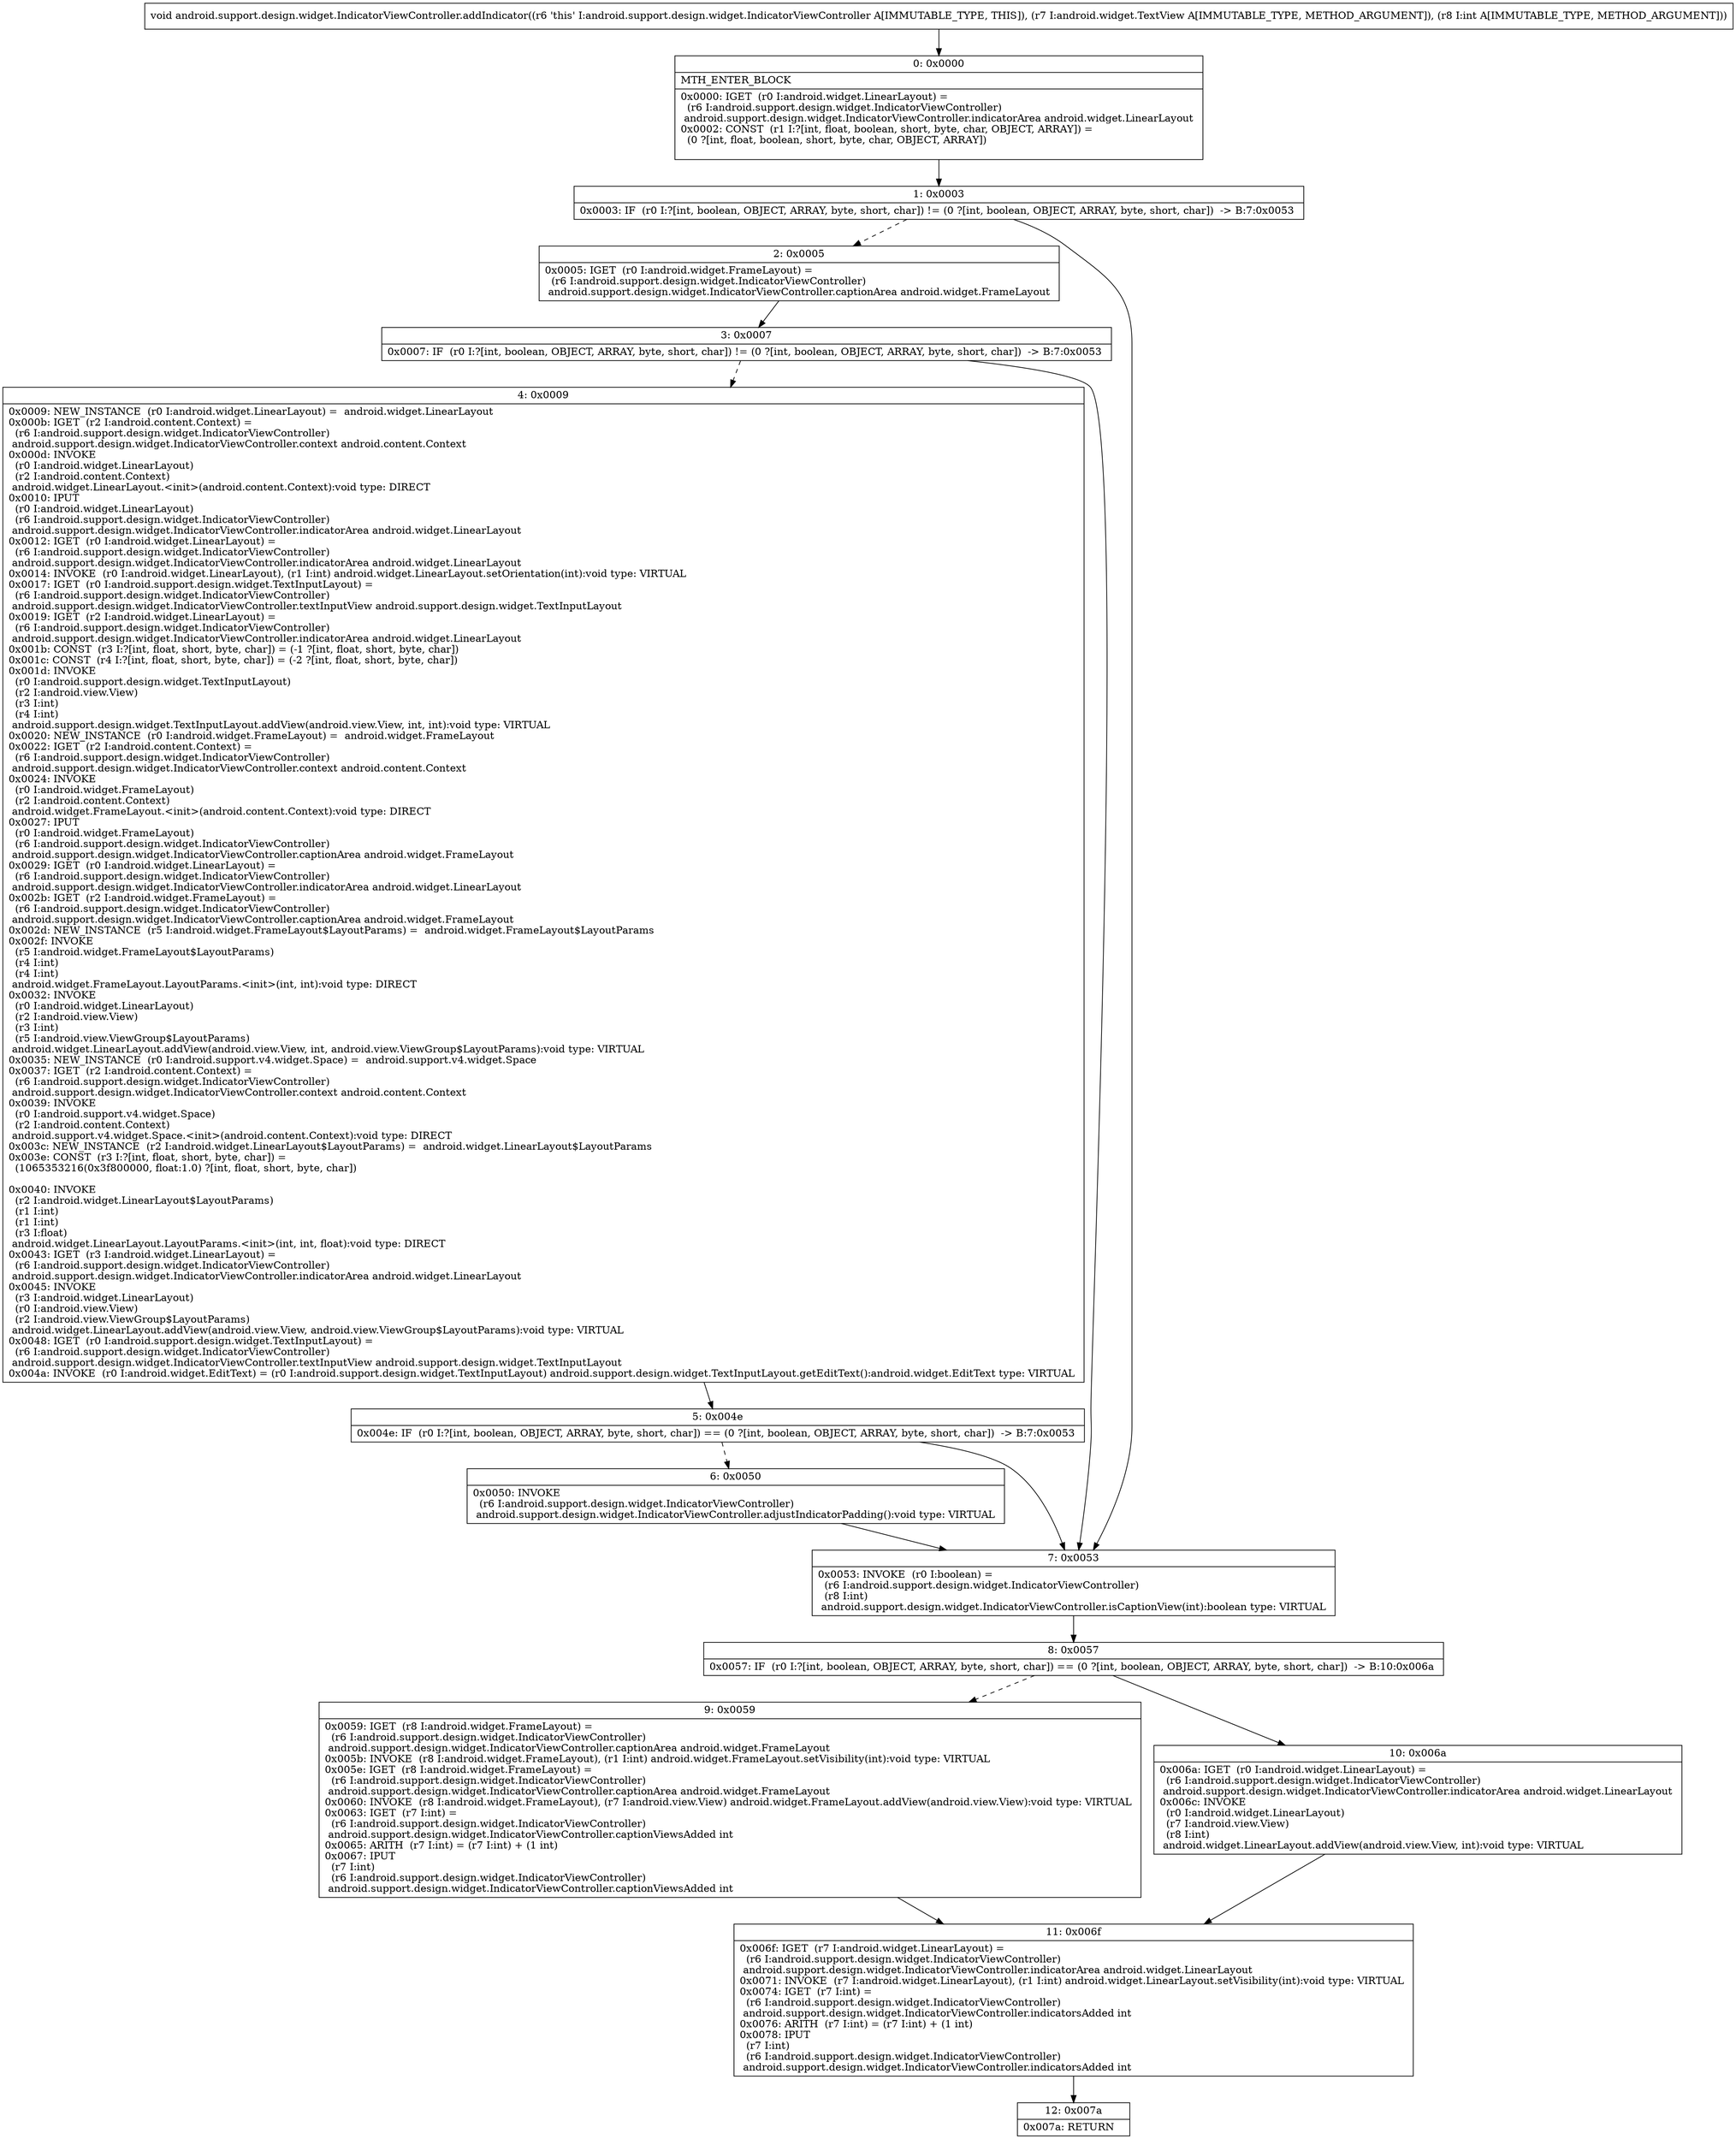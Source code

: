 digraph "CFG forandroid.support.design.widget.IndicatorViewController.addIndicator(Landroid\/widget\/TextView;I)V" {
Node_0 [shape=record,label="{0\:\ 0x0000|MTH_ENTER_BLOCK\l|0x0000: IGET  (r0 I:android.widget.LinearLayout) = \l  (r6 I:android.support.design.widget.IndicatorViewController)\l android.support.design.widget.IndicatorViewController.indicatorArea android.widget.LinearLayout \l0x0002: CONST  (r1 I:?[int, float, boolean, short, byte, char, OBJECT, ARRAY]) = \l  (0 ?[int, float, boolean, short, byte, char, OBJECT, ARRAY])\l \l}"];
Node_1 [shape=record,label="{1\:\ 0x0003|0x0003: IF  (r0 I:?[int, boolean, OBJECT, ARRAY, byte, short, char]) != (0 ?[int, boolean, OBJECT, ARRAY, byte, short, char])  \-\> B:7:0x0053 \l}"];
Node_2 [shape=record,label="{2\:\ 0x0005|0x0005: IGET  (r0 I:android.widget.FrameLayout) = \l  (r6 I:android.support.design.widget.IndicatorViewController)\l android.support.design.widget.IndicatorViewController.captionArea android.widget.FrameLayout \l}"];
Node_3 [shape=record,label="{3\:\ 0x0007|0x0007: IF  (r0 I:?[int, boolean, OBJECT, ARRAY, byte, short, char]) != (0 ?[int, boolean, OBJECT, ARRAY, byte, short, char])  \-\> B:7:0x0053 \l}"];
Node_4 [shape=record,label="{4\:\ 0x0009|0x0009: NEW_INSTANCE  (r0 I:android.widget.LinearLayout) =  android.widget.LinearLayout \l0x000b: IGET  (r2 I:android.content.Context) = \l  (r6 I:android.support.design.widget.IndicatorViewController)\l android.support.design.widget.IndicatorViewController.context android.content.Context \l0x000d: INVOKE  \l  (r0 I:android.widget.LinearLayout)\l  (r2 I:android.content.Context)\l android.widget.LinearLayout.\<init\>(android.content.Context):void type: DIRECT \l0x0010: IPUT  \l  (r0 I:android.widget.LinearLayout)\l  (r6 I:android.support.design.widget.IndicatorViewController)\l android.support.design.widget.IndicatorViewController.indicatorArea android.widget.LinearLayout \l0x0012: IGET  (r0 I:android.widget.LinearLayout) = \l  (r6 I:android.support.design.widget.IndicatorViewController)\l android.support.design.widget.IndicatorViewController.indicatorArea android.widget.LinearLayout \l0x0014: INVOKE  (r0 I:android.widget.LinearLayout), (r1 I:int) android.widget.LinearLayout.setOrientation(int):void type: VIRTUAL \l0x0017: IGET  (r0 I:android.support.design.widget.TextInputLayout) = \l  (r6 I:android.support.design.widget.IndicatorViewController)\l android.support.design.widget.IndicatorViewController.textInputView android.support.design.widget.TextInputLayout \l0x0019: IGET  (r2 I:android.widget.LinearLayout) = \l  (r6 I:android.support.design.widget.IndicatorViewController)\l android.support.design.widget.IndicatorViewController.indicatorArea android.widget.LinearLayout \l0x001b: CONST  (r3 I:?[int, float, short, byte, char]) = (\-1 ?[int, float, short, byte, char]) \l0x001c: CONST  (r4 I:?[int, float, short, byte, char]) = (\-2 ?[int, float, short, byte, char]) \l0x001d: INVOKE  \l  (r0 I:android.support.design.widget.TextInputLayout)\l  (r2 I:android.view.View)\l  (r3 I:int)\l  (r4 I:int)\l android.support.design.widget.TextInputLayout.addView(android.view.View, int, int):void type: VIRTUAL \l0x0020: NEW_INSTANCE  (r0 I:android.widget.FrameLayout) =  android.widget.FrameLayout \l0x0022: IGET  (r2 I:android.content.Context) = \l  (r6 I:android.support.design.widget.IndicatorViewController)\l android.support.design.widget.IndicatorViewController.context android.content.Context \l0x0024: INVOKE  \l  (r0 I:android.widget.FrameLayout)\l  (r2 I:android.content.Context)\l android.widget.FrameLayout.\<init\>(android.content.Context):void type: DIRECT \l0x0027: IPUT  \l  (r0 I:android.widget.FrameLayout)\l  (r6 I:android.support.design.widget.IndicatorViewController)\l android.support.design.widget.IndicatorViewController.captionArea android.widget.FrameLayout \l0x0029: IGET  (r0 I:android.widget.LinearLayout) = \l  (r6 I:android.support.design.widget.IndicatorViewController)\l android.support.design.widget.IndicatorViewController.indicatorArea android.widget.LinearLayout \l0x002b: IGET  (r2 I:android.widget.FrameLayout) = \l  (r6 I:android.support.design.widget.IndicatorViewController)\l android.support.design.widget.IndicatorViewController.captionArea android.widget.FrameLayout \l0x002d: NEW_INSTANCE  (r5 I:android.widget.FrameLayout$LayoutParams) =  android.widget.FrameLayout$LayoutParams \l0x002f: INVOKE  \l  (r5 I:android.widget.FrameLayout$LayoutParams)\l  (r4 I:int)\l  (r4 I:int)\l android.widget.FrameLayout.LayoutParams.\<init\>(int, int):void type: DIRECT \l0x0032: INVOKE  \l  (r0 I:android.widget.LinearLayout)\l  (r2 I:android.view.View)\l  (r3 I:int)\l  (r5 I:android.view.ViewGroup$LayoutParams)\l android.widget.LinearLayout.addView(android.view.View, int, android.view.ViewGroup$LayoutParams):void type: VIRTUAL \l0x0035: NEW_INSTANCE  (r0 I:android.support.v4.widget.Space) =  android.support.v4.widget.Space \l0x0037: IGET  (r2 I:android.content.Context) = \l  (r6 I:android.support.design.widget.IndicatorViewController)\l android.support.design.widget.IndicatorViewController.context android.content.Context \l0x0039: INVOKE  \l  (r0 I:android.support.v4.widget.Space)\l  (r2 I:android.content.Context)\l android.support.v4.widget.Space.\<init\>(android.content.Context):void type: DIRECT \l0x003c: NEW_INSTANCE  (r2 I:android.widget.LinearLayout$LayoutParams) =  android.widget.LinearLayout$LayoutParams \l0x003e: CONST  (r3 I:?[int, float, short, byte, char]) = \l  (1065353216(0x3f800000, float:1.0) ?[int, float, short, byte, char])\l \l0x0040: INVOKE  \l  (r2 I:android.widget.LinearLayout$LayoutParams)\l  (r1 I:int)\l  (r1 I:int)\l  (r3 I:float)\l android.widget.LinearLayout.LayoutParams.\<init\>(int, int, float):void type: DIRECT \l0x0043: IGET  (r3 I:android.widget.LinearLayout) = \l  (r6 I:android.support.design.widget.IndicatorViewController)\l android.support.design.widget.IndicatorViewController.indicatorArea android.widget.LinearLayout \l0x0045: INVOKE  \l  (r3 I:android.widget.LinearLayout)\l  (r0 I:android.view.View)\l  (r2 I:android.view.ViewGroup$LayoutParams)\l android.widget.LinearLayout.addView(android.view.View, android.view.ViewGroup$LayoutParams):void type: VIRTUAL \l0x0048: IGET  (r0 I:android.support.design.widget.TextInputLayout) = \l  (r6 I:android.support.design.widget.IndicatorViewController)\l android.support.design.widget.IndicatorViewController.textInputView android.support.design.widget.TextInputLayout \l0x004a: INVOKE  (r0 I:android.widget.EditText) = (r0 I:android.support.design.widget.TextInputLayout) android.support.design.widget.TextInputLayout.getEditText():android.widget.EditText type: VIRTUAL \l}"];
Node_5 [shape=record,label="{5\:\ 0x004e|0x004e: IF  (r0 I:?[int, boolean, OBJECT, ARRAY, byte, short, char]) == (0 ?[int, boolean, OBJECT, ARRAY, byte, short, char])  \-\> B:7:0x0053 \l}"];
Node_6 [shape=record,label="{6\:\ 0x0050|0x0050: INVOKE  \l  (r6 I:android.support.design.widget.IndicatorViewController)\l android.support.design.widget.IndicatorViewController.adjustIndicatorPadding():void type: VIRTUAL \l}"];
Node_7 [shape=record,label="{7\:\ 0x0053|0x0053: INVOKE  (r0 I:boolean) = \l  (r6 I:android.support.design.widget.IndicatorViewController)\l  (r8 I:int)\l android.support.design.widget.IndicatorViewController.isCaptionView(int):boolean type: VIRTUAL \l}"];
Node_8 [shape=record,label="{8\:\ 0x0057|0x0057: IF  (r0 I:?[int, boolean, OBJECT, ARRAY, byte, short, char]) == (0 ?[int, boolean, OBJECT, ARRAY, byte, short, char])  \-\> B:10:0x006a \l}"];
Node_9 [shape=record,label="{9\:\ 0x0059|0x0059: IGET  (r8 I:android.widget.FrameLayout) = \l  (r6 I:android.support.design.widget.IndicatorViewController)\l android.support.design.widget.IndicatorViewController.captionArea android.widget.FrameLayout \l0x005b: INVOKE  (r8 I:android.widget.FrameLayout), (r1 I:int) android.widget.FrameLayout.setVisibility(int):void type: VIRTUAL \l0x005e: IGET  (r8 I:android.widget.FrameLayout) = \l  (r6 I:android.support.design.widget.IndicatorViewController)\l android.support.design.widget.IndicatorViewController.captionArea android.widget.FrameLayout \l0x0060: INVOKE  (r8 I:android.widget.FrameLayout), (r7 I:android.view.View) android.widget.FrameLayout.addView(android.view.View):void type: VIRTUAL \l0x0063: IGET  (r7 I:int) = \l  (r6 I:android.support.design.widget.IndicatorViewController)\l android.support.design.widget.IndicatorViewController.captionViewsAdded int \l0x0065: ARITH  (r7 I:int) = (r7 I:int) + (1 int) \l0x0067: IPUT  \l  (r7 I:int)\l  (r6 I:android.support.design.widget.IndicatorViewController)\l android.support.design.widget.IndicatorViewController.captionViewsAdded int \l}"];
Node_10 [shape=record,label="{10\:\ 0x006a|0x006a: IGET  (r0 I:android.widget.LinearLayout) = \l  (r6 I:android.support.design.widget.IndicatorViewController)\l android.support.design.widget.IndicatorViewController.indicatorArea android.widget.LinearLayout \l0x006c: INVOKE  \l  (r0 I:android.widget.LinearLayout)\l  (r7 I:android.view.View)\l  (r8 I:int)\l android.widget.LinearLayout.addView(android.view.View, int):void type: VIRTUAL \l}"];
Node_11 [shape=record,label="{11\:\ 0x006f|0x006f: IGET  (r7 I:android.widget.LinearLayout) = \l  (r6 I:android.support.design.widget.IndicatorViewController)\l android.support.design.widget.IndicatorViewController.indicatorArea android.widget.LinearLayout \l0x0071: INVOKE  (r7 I:android.widget.LinearLayout), (r1 I:int) android.widget.LinearLayout.setVisibility(int):void type: VIRTUAL \l0x0074: IGET  (r7 I:int) = \l  (r6 I:android.support.design.widget.IndicatorViewController)\l android.support.design.widget.IndicatorViewController.indicatorsAdded int \l0x0076: ARITH  (r7 I:int) = (r7 I:int) + (1 int) \l0x0078: IPUT  \l  (r7 I:int)\l  (r6 I:android.support.design.widget.IndicatorViewController)\l android.support.design.widget.IndicatorViewController.indicatorsAdded int \l}"];
Node_12 [shape=record,label="{12\:\ 0x007a|0x007a: RETURN   \l}"];
MethodNode[shape=record,label="{void android.support.design.widget.IndicatorViewController.addIndicator((r6 'this' I:android.support.design.widget.IndicatorViewController A[IMMUTABLE_TYPE, THIS]), (r7 I:android.widget.TextView A[IMMUTABLE_TYPE, METHOD_ARGUMENT]), (r8 I:int A[IMMUTABLE_TYPE, METHOD_ARGUMENT])) }"];
MethodNode -> Node_0;
Node_0 -> Node_1;
Node_1 -> Node_2[style=dashed];
Node_1 -> Node_7;
Node_2 -> Node_3;
Node_3 -> Node_4[style=dashed];
Node_3 -> Node_7;
Node_4 -> Node_5;
Node_5 -> Node_6[style=dashed];
Node_5 -> Node_7;
Node_6 -> Node_7;
Node_7 -> Node_8;
Node_8 -> Node_9[style=dashed];
Node_8 -> Node_10;
Node_9 -> Node_11;
Node_10 -> Node_11;
Node_11 -> Node_12;
}

